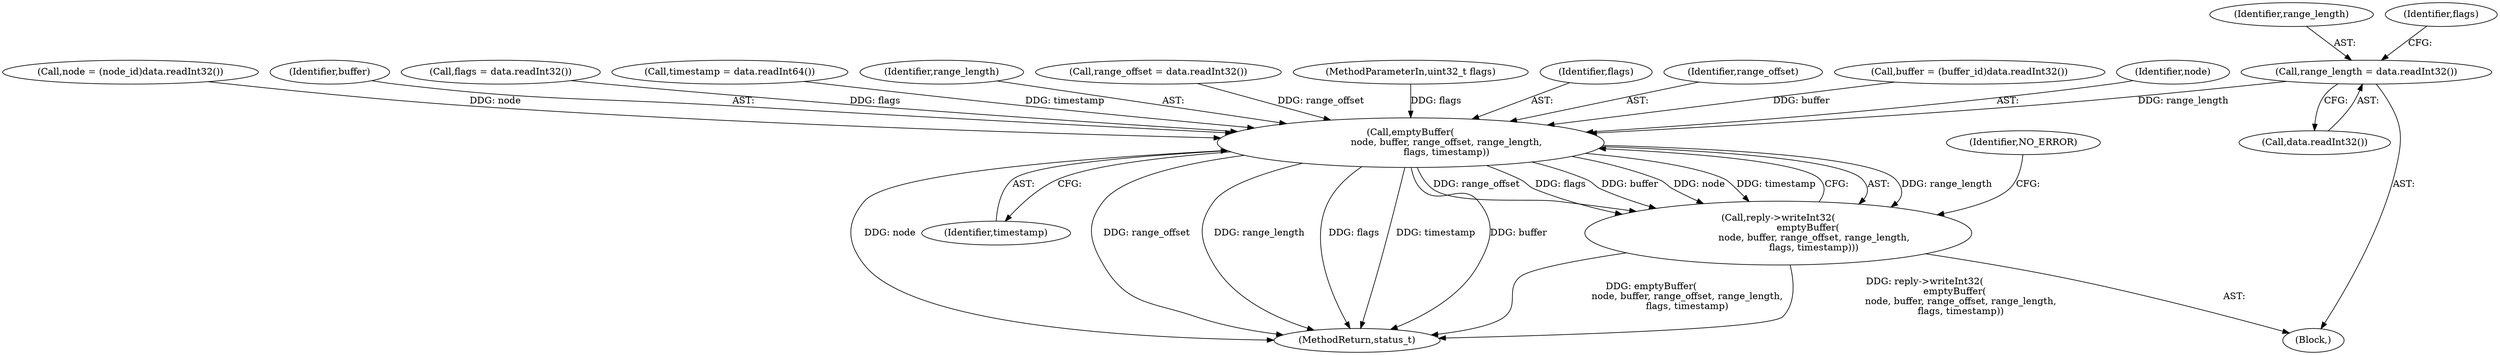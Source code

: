 digraph "0_Android_1171e7c047bf79e7c93342bb6a812c9edd86aa84@API" {
"1001011" [label="(Call,range_length = data.readInt32())"];
"1001023" [label="(Call,emptyBuffer(\n                        node, buffer, range_offset, range_length,\n                        flags, timestamp))"];
"1001022" [label="(Call,reply->writeInt32(\n                    emptyBuffer(\n                        node, buffer, range_offset, range_length,\n                        flags, timestamp)))"];
"1001026" [label="(Identifier,range_offset)"];
"1001001" [label="(Call,buffer = (buffer_id)data.readInt32())"];
"1001031" [label="(Identifier,NO_ERROR)"];
"1001024" [label="(Identifier,node)"];
"1001029" [label="(Identifier,timestamp)"];
"1000995" [label="(Call,node = (node_id)data.readInt32())"];
"1001025" [label="(Identifier,buffer)"];
"1001015" [label="(Call,flags = data.readInt32())"];
"1000989" [label="(Block,)"];
"1001012" [label="(Identifier,range_length)"];
"1001019" [label="(Call,timestamp = data.readInt64())"];
"1001075" [label="(MethodReturn,status_t)"];
"1001027" [label="(Identifier,range_length)"];
"1001007" [label="(Call,range_offset = data.readInt32())"];
"1000105" [label="(MethodParameterIn,uint32_t flags)"];
"1001011" [label="(Call,range_length = data.readInt32())"];
"1001022" [label="(Call,reply->writeInt32(\n                    emptyBuffer(\n                        node, buffer, range_offset, range_length,\n                        flags, timestamp)))"];
"1001023" [label="(Call,emptyBuffer(\n                        node, buffer, range_offset, range_length,\n                        flags, timestamp))"];
"1001013" [label="(Call,data.readInt32())"];
"1001016" [label="(Identifier,flags)"];
"1001028" [label="(Identifier,flags)"];
"1001011" -> "1000989"  [label="AST: "];
"1001011" -> "1001013"  [label="CFG: "];
"1001012" -> "1001011"  [label="AST: "];
"1001013" -> "1001011"  [label="AST: "];
"1001016" -> "1001011"  [label="CFG: "];
"1001011" -> "1001023"  [label="DDG: range_length"];
"1001023" -> "1001022"  [label="AST: "];
"1001023" -> "1001029"  [label="CFG: "];
"1001024" -> "1001023"  [label="AST: "];
"1001025" -> "1001023"  [label="AST: "];
"1001026" -> "1001023"  [label="AST: "];
"1001027" -> "1001023"  [label="AST: "];
"1001028" -> "1001023"  [label="AST: "];
"1001029" -> "1001023"  [label="AST: "];
"1001022" -> "1001023"  [label="CFG: "];
"1001023" -> "1001075"  [label="DDG: node"];
"1001023" -> "1001075"  [label="DDG: range_offset"];
"1001023" -> "1001075"  [label="DDG: range_length"];
"1001023" -> "1001075"  [label="DDG: flags"];
"1001023" -> "1001075"  [label="DDG: timestamp"];
"1001023" -> "1001075"  [label="DDG: buffer"];
"1001023" -> "1001022"  [label="DDG: range_length"];
"1001023" -> "1001022"  [label="DDG: range_offset"];
"1001023" -> "1001022"  [label="DDG: flags"];
"1001023" -> "1001022"  [label="DDG: buffer"];
"1001023" -> "1001022"  [label="DDG: node"];
"1001023" -> "1001022"  [label="DDG: timestamp"];
"1000995" -> "1001023"  [label="DDG: node"];
"1001001" -> "1001023"  [label="DDG: buffer"];
"1001007" -> "1001023"  [label="DDG: range_offset"];
"1001015" -> "1001023"  [label="DDG: flags"];
"1000105" -> "1001023"  [label="DDG: flags"];
"1001019" -> "1001023"  [label="DDG: timestamp"];
"1001022" -> "1000989"  [label="AST: "];
"1001031" -> "1001022"  [label="CFG: "];
"1001022" -> "1001075"  [label="DDG: emptyBuffer(\n                        node, buffer, range_offset, range_length,\n                        flags, timestamp)"];
"1001022" -> "1001075"  [label="DDG: reply->writeInt32(\n                    emptyBuffer(\n                        node, buffer, range_offset, range_length,\n                        flags, timestamp))"];
}
